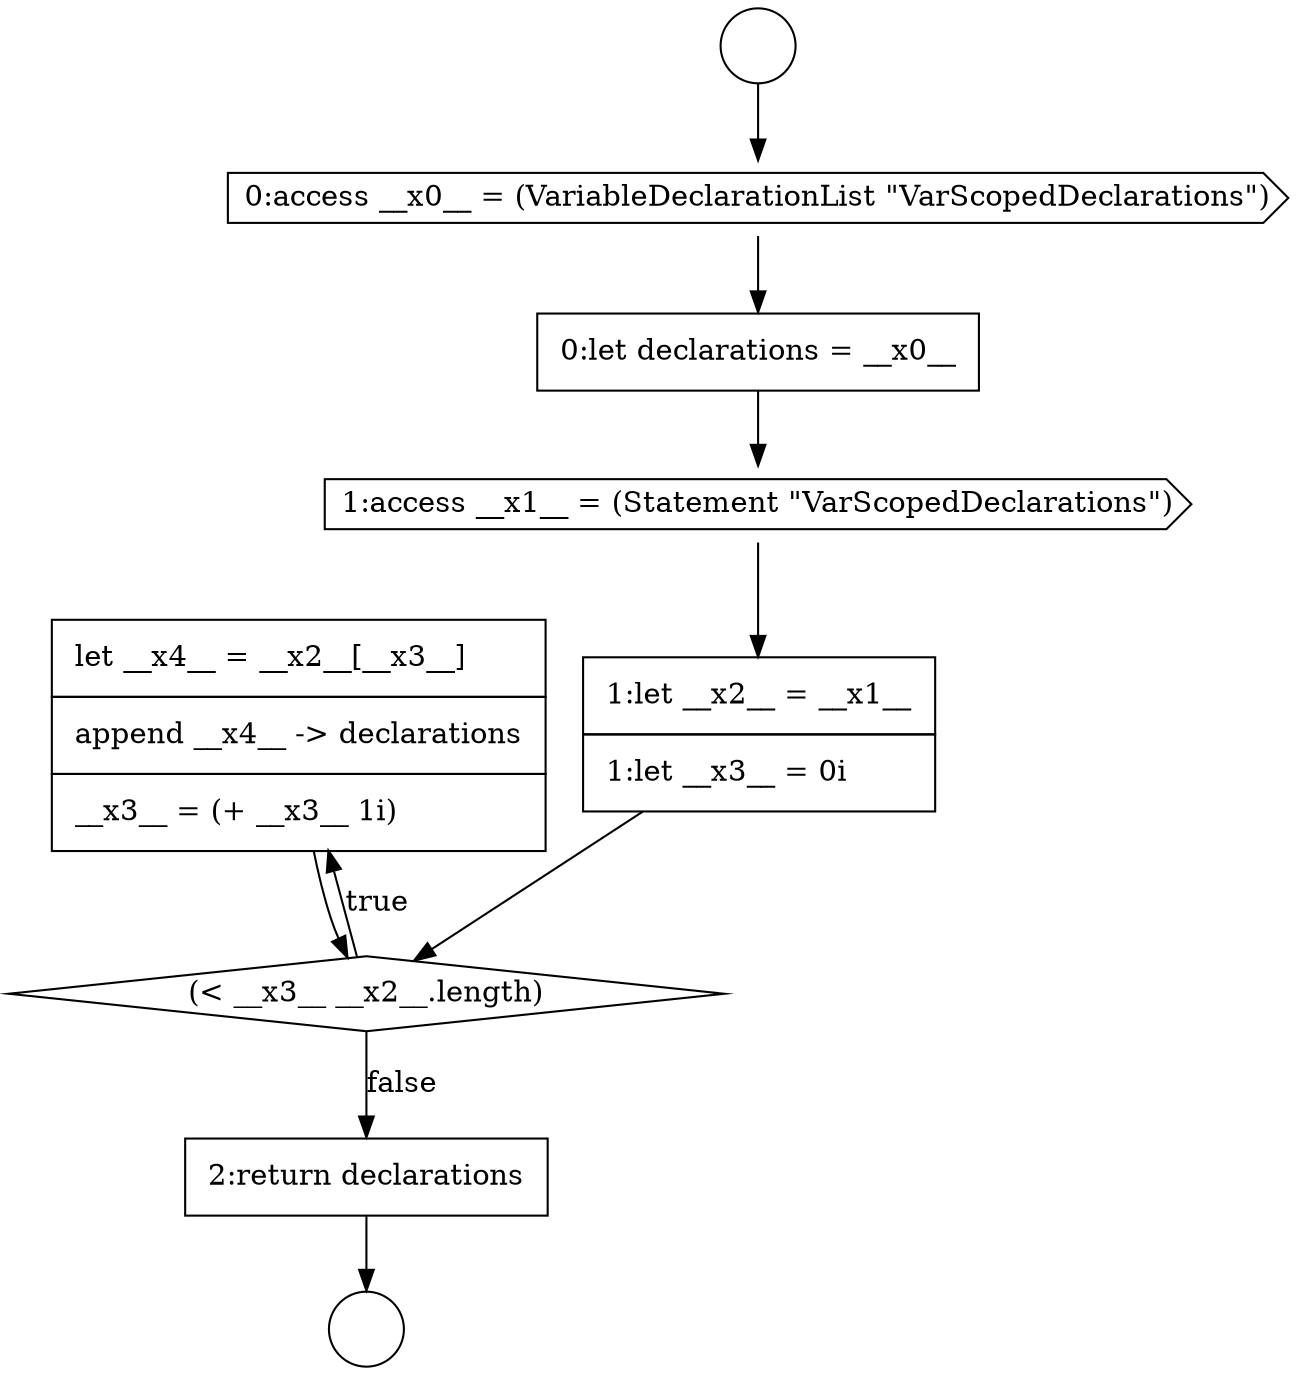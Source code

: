 digraph {
  node6350 [shape=none, margin=0, label=<<font color="black">
    <table border="0" cellborder="1" cellspacing="0" cellpadding="10">
      <tr><td align="left">let __x4__ = __x2__[__x3__]</td></tr>
      <tr><td align="left">append __x4__ -&gt; declarations</td></tr>
      <tr><td align="left">__x3__ = (+ __x3__ 1i)</td></tr>
    </table>
  </font>> color="black" fillcolor="white" style=filled]
  node6347 [shape=cds, label=<<font color="black">1:access __x1__ = (Statement &quot;VarScopedDeclarations&quot;)</font>> color="black" fillcolor="white" style=filled]
  node6343 [shape=circle label=" " color="black" fillcolor="white" style=filled]
  node6344 [shape=circle label=" " color="black" fillcolor="white" style=filled]
  node6345 [shape=cds, label=<<font color="black">0:access __x0__ = (VariableDeclarationList &quot;VarScopedDeclarations&quot;)</font>> color="black" fillcolor="white" style=filled]
  node6349 [shape=diamond, label=<<font color="black">(&lt; __x3__ __x2__.length)</font>> color="black" fillcolor="white" style=filled]
  node6346 [shape=none, margin=0, label=<<font color="black">
    <table border="0" cellborder="1" cellspacing="0" cellpadding="10">
      <tr><td align="left">0:let declarations = __x0__</td></tr>
    </table>
  </font>> color="black" fillcolor="white" style=filled]
  node6351 [shape=none, margin=0, label=<<font color="black">
    <table border="0" cellborder="1" cellspacing="0" cellpadding="10">
      <tr><td align="left">2:return declarations</td></tr>
    </table>
  </font>> color="black" fillcolor="white" style=filled]
  node6348 [shape=none, margin=0, label=<<font color="black">
    <table border="0" cellborder="1" cellspacing="0" cellpadding="10">
      <tr><td align="left">1:let __x2__ = __x1__</td></tr>
      <tr><td align="left">1:let __x3__ = 0i</td></tr>
    </table>
  </font>> color="black" fillcolor="white" style=filled]
  node6351 -> node6344 [ color="black"]
  node6349 -> node6350 [label=<<font color="black">true</font>> color="black"]
  node6349 -> node6351 [label=<<font color="black">false</font>> color="black"]
  node6343 -> node6345 [ color="black"]
  node6345 -> node6346 [ color="black"]
  node6346 -> node6347 [ color="black"]
  node6347 -> node6348 [ color="black"]
  node6348 -> node6349 [ color="black"]
  node6350 -> node6349 [ color="black"]
}
